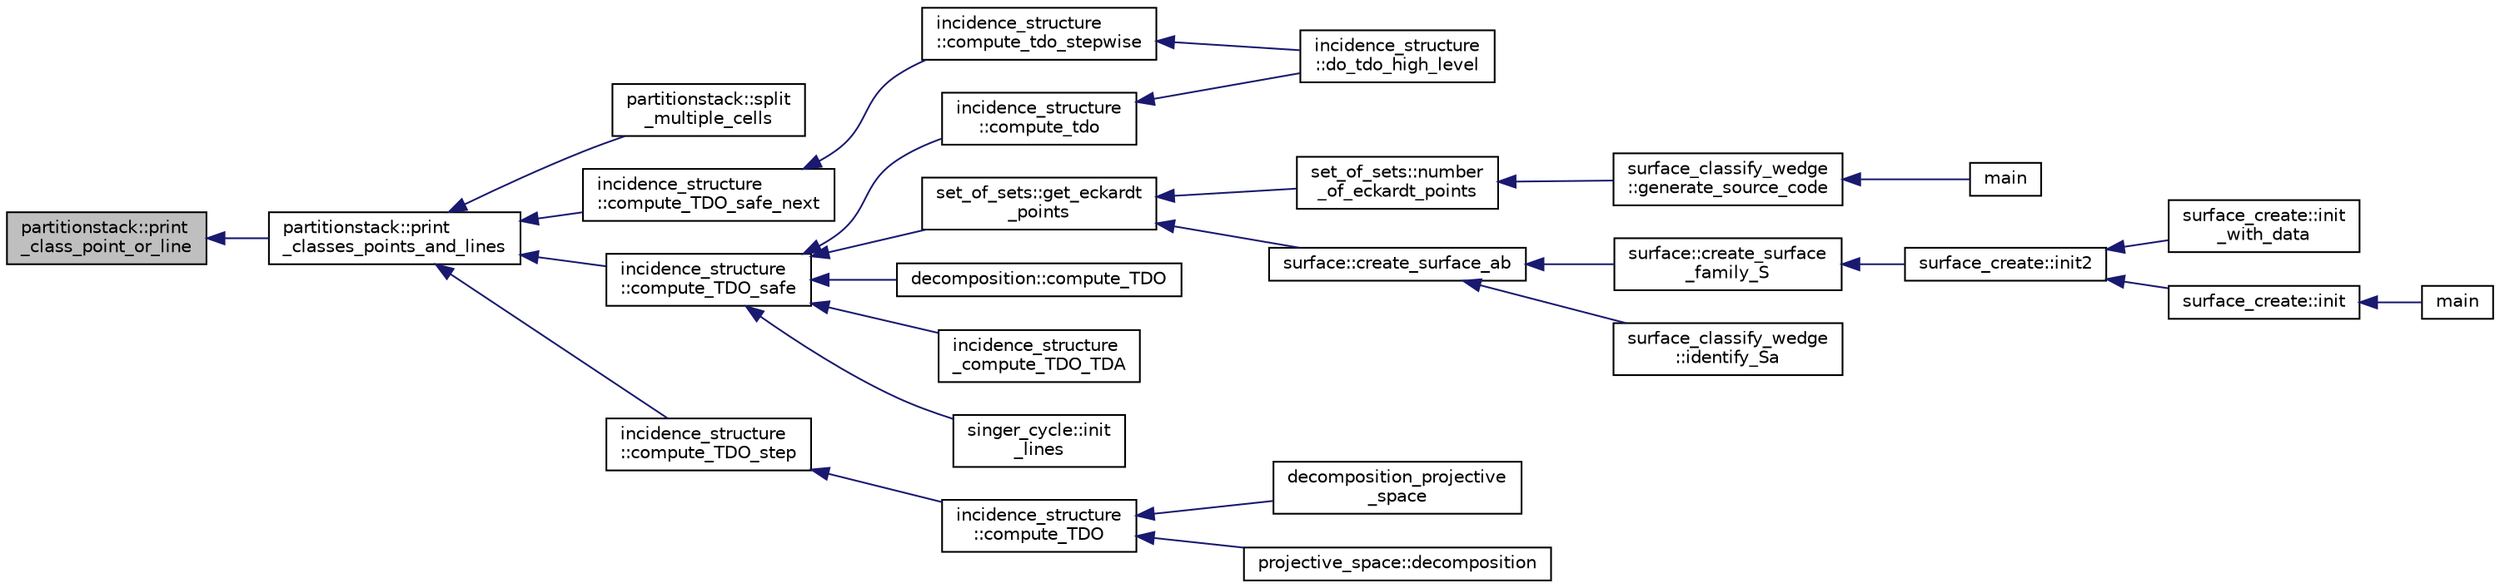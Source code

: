 digraph "partitionstack::print_class_point_or_line"
{
  edge [fontname="Helvetica",fontsize="10",labelfontname="Helvetica",labelfontsize="10"];
  node [fontname="Helvetica",fontsize="10",shape=record];
  rankdir="LR";
  Node583 [label="partitionstack::print\l_class_point_or_line",height=0.2,width=0.4,color="black", fillcolor="grey75", style="filled", fontcolor="black"];
  Node583 -> Node584 [dir="back",color="midnightblue",fontsize="10",style="solid",fontname="Helvetica"];
  Node584 [label="partitionstack::print\l_classes_points_and_lines",height=0.2,width=0.4,color="black", fillcolor="white", style="filled",URL="$d3/d87/classpartitionstack.html#aaed3f1a7bffbbdaf5fa9d20ef86b87b1"];
  Node584 -> Node585 [dir="back",color="midnightblue",fontsize="10",style="solid",fontname="Helvetica"];
  Node585 [label="partitionstack::split\l_multiple_cells",height=0.2,width=0.4,color="black", fillcolor="white", style="filled",URL="$d3/d87/classpartitionstack.html#a7d0e8c56b61126fcd12e936d9e6e575e"];
  Node584 -> Node586 [dir="back",color="midnightblue",fontsize="10",style="solid",fontname="Helvetica"];
  Node586 [label="incidence_structure\l::compute_TDO_safe_next",height=0.2,width=0.4,color="black", fillcolor="white", style="filled",URL="$da/d8a/classincidence__structure.html#a7c315a348fc6bed0f8642767cc9cd7d1"];
  Node586 -> Node587 [dir="back",color="midnightblue",fontsize="10",style="solid",fontname="Helvetica"];
  Node587 [label="incidence_structure\l::compute_tdo_stepwise",height=0.2,width=0.4,color="black", fillcolor="white", style="filled",URL="$da/d8a/classincidence__structure.html#a91a7039b74c96b39bcd084b02181f191"];
  Node587 -> Node588 [dir="back",color="midnightblue",fontsize="10",style="solid",fontname="Helvetica"];
  Node588 [label="incidence_structure\l::do_tdo_high_level",height=0.2,width=0.4,color="black", fillcolor="white", style="filled",URL="$da/d8a/classincidence__structure.html#a8840e820448ad980279f244a90888b77"];
  Node584 -> Node589 [dir="back",color="midnightblue",fontsize="10",style="solid",fontname="Helvetica"];
  Node589 [label="incidence_structure\l::compute_TDO_safe",height=0.2,width=0.4,color="black", fillcolor="white", style="filled",URL="$da/d8a/classincidence__structure.html#ab1409e71c4b6855e49edfd3526644202"];
  Node589 -> Node590 [dir="back",color="midnightblue",fontsize="10",style="solid",fontname="Helvetica"];
  Node590 [label="set_of_sets::get_eckardt\l_points",height=0.2,width=0.4,color="black", fillcolor="white", style="filled",URL="$da/dd6/classset__of__sets.html#af6713e71ef5a1b7cc7892d78900166c4"];
  Node590 -> Node591 [dir="back",color="midnightblue",fontsize="10",style="solid",fontname="Helvetica"];
  Node591 [label="set_of_sets::number\l_of_eckardt_points",height=0.2,width=0.4,color="black", fillcolor="white", style="filled",URL="$da/dd6/classset__of__sets.html#acf1d8689cc8ef9c4987d86c78be68302"];
  Node591 -> Node592 [dir="back",color="midnightblue",fontsize="10",style="solid",fontname="Helvetica"];
  Node592 [label="surface_classify_wedge\l::generate_source_code",height=0.2,width=0.4,color="black", fillcolor="white", style="filled",URL="$d7/d5c/classsurface__classify__wedge.html#a4cb31d5e7747571177fbdedf79631fd9"];
  Node592 -> Node593 [dir="back",color="midnightblue",fontsize="10",style="solid",fontname="Helvetica"];
  Node593 [label="main",height=0.2,width=0.4,color="black", fillcolor="white", style="filled",URL="$df/df8/surface__classify_8_c.html#a217dbf8b442f20279ea00b898af96f52"];
  Node590 -> Node594 [dir="back",color="midnightblue",fontsize="10",style="solid",fontname="Helvetica"];
  Node594 [label="surface::create_surface_ab",height=0.2,width=0.4,color="black", fillcolor="white", style="filled",URL="$d5/d88/classsurface.html#a9e0834d9fd3ea14957df1944ac40c847"];
  Node594 -> Node595 [dir="back",color="midnightblue",fontsize="10",style="solid",fontname="Helvetica"];
  Node595 [label="surface::create_surface\l_family_S",height=0.2,width=0.4,color="black", fillcolor="white", style="filled",URL="$d5/d88/classsurface.html#a820199c4eab279fad1085a308550fa8f"];
  Node595 -> Node596 [dir="back",color="midnightblue",fontsize="10",style="solid",fontname="Helvetica"];
  Node596 [label="surface_create::init2",height=0.2,width=0.4,color="black", fillcolor="white", style="filled",URL="$de/da4/classsurface__create.html#a0d600640f7dd62d5a6c36443effdab59"];
  Node596 -> Node597 [dir="back",color="midnightblue",fontsize="10",style="solid",fontname="Helvetica"];
  Node597 [label="surface_create::init\l_with_data",height=0.2,width=0.4,color="black", fillcolor="white", style="filled",URL="$de/da4/classsurface__create.html#a9226f687139676532adb1aa971fbade2"];
  Node596 -> Node598 [dir="back",color="midnightblue",fontsize="10",style="solid",fontname="Helvetica"];
  Node598 [label="surface_create::init",height=0.2,width=0.4,color="black", fillcolor="white", style="filled",URL="$de/da4/classsurface__create.html#ab0db5c12825f778e3caf8aa4da02eb06"];
  Node598 -> Node599 [dir="back",color="midnightblue",fontsize="10",style="solid",fontname="Helvetica"];
  Node599 [label="main",height=0.2,width=0.4,color="black", fillcolor="white", style="filled",URL="$d2/dfa/create__surface__main_8_c.html#a217dbf8b442f20279ea00b898af96f52"];
  Node594 -> Node600 [dir="back",color="midnightblue",fontsize="10",style="solid",fontname="Helvetica"];
  Node600 [label="surface_classify_wedge\l::identify_Sa",height=0.2,width=0.4,color="black", fillcolor="white", style="filled",URL="$d7/d5c/classsurface__classify__wedge.html#a8fdc22ea1850bd4da28ace84adb055a6"];
  Node589 -> Node601 [dir="back",color="midnightblue",fontsize="10",style="solid",fontname="Helvetica"];
  Node601 [label="decomposition::compute_TDO",height=0.2,width=0.4,color="black", fillcolor="white", style="filled",URL="$d3/d2b/classdecomposition.html#acde2ae0342c89d2ba817ecdc98813cbe"];
  Node589 -> Node602 [dir="back",color="midnightblue",fontsize="10",style="solid",fontname="Helvetica"];
  Node602 [label="incidence_structure\l::compute_tdo",height=0.2,width=0.4,color="black", fillcolor="white", style="filled",URL="$da/d8a/classincidence__structure.html#a74cfa0336bdb1b0d0eace43f330a2b0f"];
  Node602 -> Node588 [dir="back",color="midnightblue",fontsize="10",style="solid",fontname="Helvetica"];
  Node589 -> Node603 [dir="back",color="midnightblue",fontsize="10",style="solid",fontname="Helvetica"];
  Node603 [label="incidence_structure\l_compute_TDO_TDA",height=0.2,width=0.4,color="black", fillcolor="white", style="filled",URL="$df/d74/tl__geometry_8h.html#a63d0e7a207e173b92c0e560df4d8e980"];
  Node589 -> Node604 [dir="back",color="midnightblue",fontsize="10",style="solid",fontname="Helvetica"];
  Node604 [label="singer_cycle::init\l_lines",height=0.2,width=0.4,color="black", fillcolor="white", style="filled",URL="$d8/d13/classsinger__cycle.html#a817cbf613596d5db2cf5e926db8fa328"];
  Node584 -> Node605 [dir="back",color="midnightblue",fontsize="10",style="solid",fontname="Helvetica"];
  Node605 [label="incidence_structure\l::compute_TDO_step",height=0.2,width=0.4,color="black", fillcolor="white", style="filled",URL="$da/d8a/classincidence__structure.html#a6175accaa64033df34d722c594a8b827"];
  Node605 -> Node606 [dir="back",color="midnightblue",fontsize="10",style="solid",fontname="Helvetica"];
  Node606 [label="incidence_structure\l::compute_TDO",height=0.2,width=0.4,color="black", fillcolor="white", style="filled",URL="$da/d8a/classincidence__structure.html#a617e41f176be4a8d522036666342f65e"];
  Node606 -> Node607 [dir="back",color="midnightblue",fontsize="10",style="solid",fontname="Helvetica"];
  Node607 [label="decomposition_projective\l_space",height=0.2,width=0.4,color="black", fillcolor="white", style="filled",URL="$df/d74/tl__geometry_8h.html#a82c6b40b3138e3e5bae2299d49680ac1"];
  Node606 -> Node608 [dir="back",color="midnightblue",fontsize="10",style="solid",fontname="Helvetica"];
  Node608 [label="projective_space::decomposition",height=0.2,width=0.4,color="black", fillcolor="white", style="filled",URL="$d2/d17/classprojective__space.html#ae060ee525e7a974bce04d78be7f6dd51"];
}
